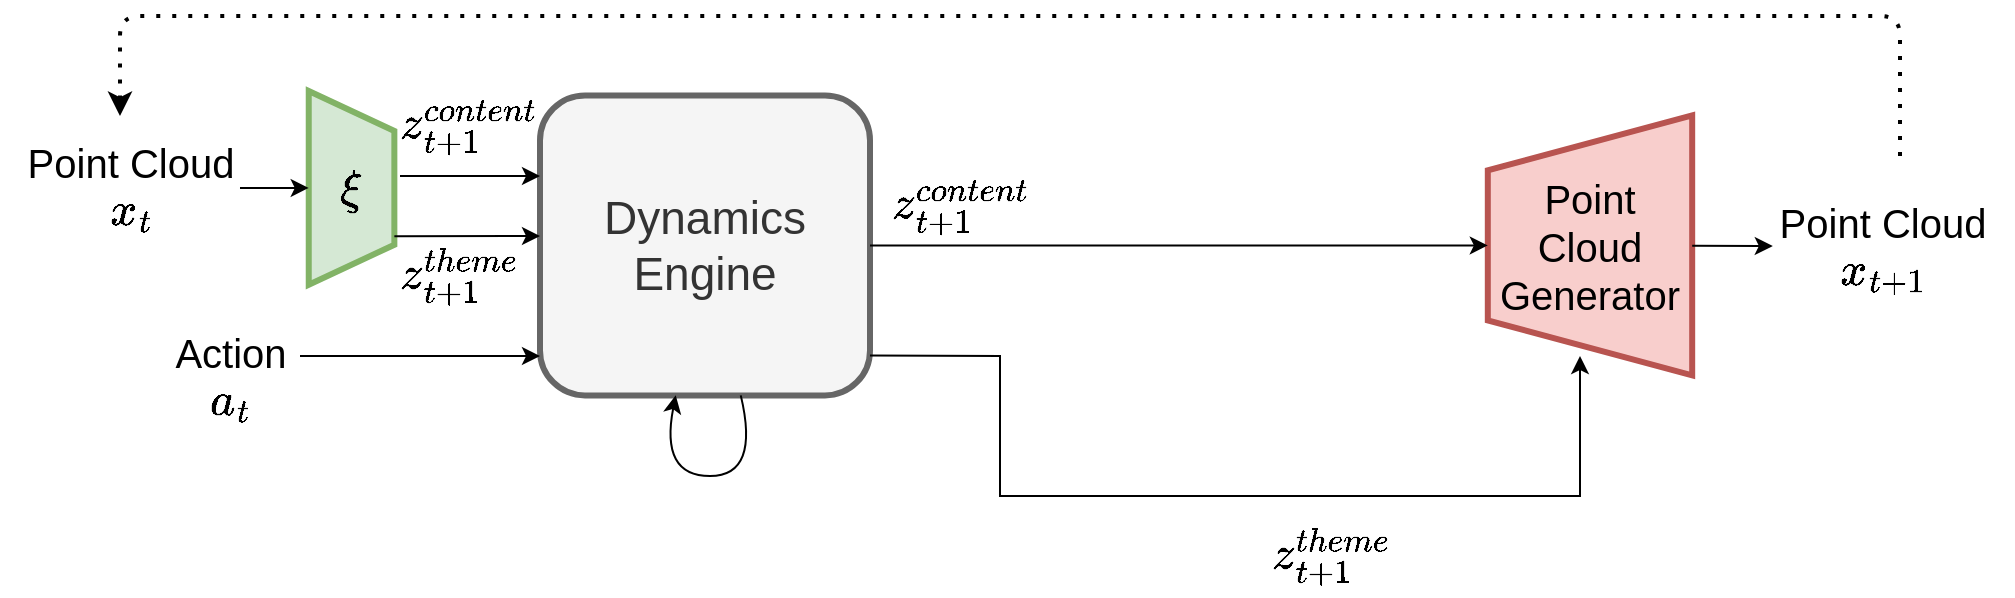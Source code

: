 <mxfile version="21.0.2" type="github">
  <diagram id="EVrbKENyEVnjGAG4AELT" name="Page-1">
    <mxGraphModel dx="1659" dy="885" grid="1" gridSize="10" guides="1" tooltips="1" connect="1" arrows="1" fold="1" page="1" pageScale="1" pageWidth="1169" pageHeight="827" math="1" shadow="0">
      <root>
        <mxCell id="0" />
        <mxCell id="1" parent="0" />
        <mxCell id="rsoeOqy-VsgO8BAAmOL_-3" value="$$\xi$$" style="shape=trapezoid;perimeter=trapezoidPerimeter;whiteSpace=wrap;html=1;fixedSize=1;rotation=90;horizontal=0;fontSize=20;fillColor=#d5e8d4;strokeColor=#82b366;strokeWidth=3;" parent="1" vertex="1">
          <mxGeometry x="137.34" y="254.53" width="96.87" height="42.81" as="geometry" />
        </mxCell>
        <mxCell id="rsoeOqy-VsgO8BAAmOL_-4" value="&lt;p style=&quot;line-height: 130%; font-size: 23px;&quot;&gt;&lt;/p&gt;&lt;div style=&quot;font-size: 23px;&quot;&gt;&lt;font style=&quot;font-size: 23px;&quot;&gt;Dynamics&lt;/font&gt;&lt;/div&gt;&lt;div style=&quot;font-size: 23px;&quot;&gt;&lt;font style=&quot;font-size: 23px;&quot;&gt;Engine&lt;/font&gt;&lt;/div&gt;&lt;p style=&quot;font-size: 23px;&quot;&gt;&lt;/p&gt;" style="rounded=1;whiteSpace=wrap;html=1;fillColor=#f5f5f5;strokeColor=#666666;fontColor=#333333;strokeWidth=3;" parent="1" vertex="1">
          <mxGeometry x="280" y="229.69" width="165" height="150" as="geometry" />
        </mxCell>
        <mxCell id="rsoeOqy-VsgO8BAAmOL_-5" value="Point Cloud Generator" style="shape=trapezoid;perimeter=trapezoidPerimeter;whiteSpace=wrap;html=1;fixedSize=1;fontSize=20;rotation=90;horizontal=0;direction=east;flipV=1;size=27.5;fillColor=#f8cecc;strokeColor=#b85450;strokeWidth=3;" parent="1" vertex="1">
          <mxGeometry x="740" y="253.6" width="130" height="102.19" as="geometry" />
        </mxCell>
        <mxCell id="rsoeOqy-VsgO8BAAmOL_-10" value="" style="endArrow=classic;html=1;rounded=0;fontSize=20;" parent="1" source="rsoeOqy-VsgO8BAAmOL_-4" target="rsoeOqy-VsgO8BAAmOL_-5" edge="1">
          <mxGeometry width="50" height="50" relative="1" as="geometry">
            <mxPoint x="435" y="345" as="sourcePoint" />
            <mxPoint x="485" y="295" as="targetPoint" />
          </mxGeometry>
        </mxCell>
        <mxCell id="rsoeOqy-VsgO8BAAmOL_-11" value="" style="endArrow=classic;html=1;rounded=0;fontSize=20;" parent="1" edge="1">
          <mxGeometry width="50" height="50" relative="1" as="geometry">
            <mxPoint x="210" y="270" as="sourcePoint" />
            <mxPoint x="280" y="270" as="targetPoint" />
          </mxGeometry>
        </mxCell>
        <mxCell id="rsoeOqy-VsgO8BAAmOL_-12" value="" style="endArrow=classic;html=1;rounded=0;fontSize=20;exitX=0.75;exitY=0;exitDx=0;exitDy=0;" parent="1" source="rsoeOqy-VsgO8BAAmOL_-3" edge="1">
          <mxGeometry width="50" height="50" relative="1" as="geometry">
            <mxPoint x="225" y="283" as="sourcePoint" />
            <mxPoint x="280" y="300" as="targetPoint" />
          </mxGeometry>
        </mxCell>
        <mxCell id="rsoeOqy-VsgO8BAAmOL_-14" value="&lt;div&gt;Point Cloud&lt;/div&gt;&lt;div&gt;\(x_t\)&lt;/div&gt;" style="text;html=1;align=center;verticalAlign=middle;resizable=0;points=[];autosize=1;strokeColor=none;fillColor=none;fontSize=20;" parent="1" vertex="1">
          <mxGeometry x="10" y="245" width="130" height="60" as="geometry" />
        </mxCell>
        <mxCell id="rsoeOqy-VsgO8BAAmOL_-15" value="" style="endArrow=classic;html=1;rounded=0;fontSize=20;" parent="1" target="rsoeOqy-VsgO8BAAmOL_-3" edge="1">
          <mxGeometry width="50" height="50" relative="1" as="geometry">
            <mxPoint x="130" y="276" as="sourcePoint" />
            <mxPoint x="425" y="360" as="targetPoint" />
          </mxGeometry>
        </mxCell>
        <mxCell id="rsoeOqy-VsgO8BAAmOL_-16" value="&lt;div&gt;Action&lt;/div&gt;&lt;div&gt;\(a_t\)&lt;/div&gt;" style="text;html=1;align=center;verticalAlign=middle;resizable=0;points=[];autosize=1;strokeColor=none;fillColor=none;fontSize=20;" parent="1" vertex="1">
          <mxGeometry x="85" y="340" width="80" height="60" as="geometry" />
        </mxCell>
        <mxCell id="rsoeOqy-VsgO8BAAmOL_-17" value="" style="endArrow=classic;html=1;rounded=0;fontSize=20;" parent="1" edge="1">
          <mxGeometry width="50" height="50" relative="1" as="geometry">
            <mxPoint x="160" y="360" as="sourcePoint" />
            <mxPoint x="280" y="360" as="targetPoint" />
          </mxGeometry>
        </mxCell>
        <mxCell id="rsoeOqy-VsgO8BAAmOL_-18" value="&lt;div&gt;Point Cloud&lt;/div&gt;&lt;div&gt;\(x_{t+1}\)&lt;/div&gt;" style="text;html=1;align=center;verticalAlign=middle;resizable=0;points=[];autosize=1;strokeColor=none;fillColor=none;fontSize=20;" parent="1" vertex="1">
          <mxGeometry x="886.41" y="274.69" width="130" height="60" as="geometry" />
        </mxCell>
        <mxCell id="rsoeOqy-VsgO8BAAmOL_-19" value="" style="endArrow=classic;html=1;rounded=0;fontSize=20;" parent="1" source="rsoeOqy-VsgO8BAAmOL_-5" edge="1">
          <mxGeometry width="50" height="50" relative="1" as="geometry">
            <mxPoint x="836.41" y="440" as="sourcePoint" />
            <mxPoint x="896.41" y="305" as="targetPoint" />
          </mxGeometry>
        </mxCell>
        <mxCell id="rsoeOqy-VsgO8BAAmOL_-21" value="" style="endArrow=classic;html=1;rounded=0;fontSize=20;exitX=1;exitY=0.867;exitDx=0;exitDy=0;exitPerimeter=0;" parent="1" source="rsoeOqy-VsgO8BAAmOL_-4" edge="1">
          <mxGeometry width="50" height="50" relative="1" as="geometry">
            <mxPoint x="463" y="360" as="sourcePoint" />
            <mxPoint x="800" y="360" as="targetPoint" />
            <Array as="points">
              <mxPoint x="510" y="360" />
              <mxPoint x="510" y="430" />
              <mxPoint x="800" y="430" />
            </Array>
          </mxGeometry>
        </mxCell>
        <mxCell id="rsoeOqy-VsgO8BAAmOL_-22" value="" style="curved=1;endArrow=classic;html=1;rounded=0;fontSize=20;" parent="1" source="rsoeOqy-VsgO8BAAmOL_-4" target="rsoeOqy-VsgO8BAAmOL_-4" edge="1">
          <mxGeometry width="50" height="50" relative="1" as="geometry">
            <mxPoint x="350" y="490" as="sourcePoint" />
            <mxPoint x="400" y="440" as="targetPoint" />
            <Array as="points">
              <mxPoint x="390" y="420" />
              <mxPoint x="340" y="420" />
            </Array>
          </mxGeometry>
        </mxCell>
        <mxCell id="rsoeOqy-VsgO8BAAmOL_-23" value="" style="endArrow=classic;dashed=1;html=1;dashPattern=1 3;strokeWidth=2;rounded=1;fontSize=20;startArrow=none;startFill=0;endFill=1;" parent="1" edge="1">
          <mxGeometry width="50" height="50" relative="1" as="geometry">
            <mxPoint x="960" y="260" as="sourcePoint" />
            <mxPoint x="70" y="240" as="targetPoint" />
            <Array as="points">
              <mxPoint x="960" y="190" />
              <mxPoint x="70" y="190" />
            </Array>
          </mxGeometry>
        </mxCell>
        <mxCell id="rsoeOqy-VsgO8BAAmOL_-26" value="&lt;div&gt;\(z^{theme}_{t+1}\)&lt;/div&gt;" style="text;html=1;align=center;verticalAlign=middle;resizable=0;points=[];autosize=1;strokeColor=none;fillColor=none;fontSize=20;" parent="1" vertex="1">
          <mxGeometry x="580" y="440" width="190" height="40" as="geometry" />
        </mxCell>
        <mxCell id="rsoeOqy-VsgO8BAAmOL_-27" value="&lt;div&gt;\(z^{content}_{t+1}\)&lt;/div&gt;" style="text;html=1;align=center;verticalAlign=middle;resizable=0;points=[];autosize=1;strokeColor=none;fillColor=none;fontSize=20;" parent="1" vertex="1">
          <mxGeometry x="390" y="265" width="200" height="40" as="geometry" />
        </mxCell>
        <mxCell id="rsoeOqy-VsgO8BAAmOL_-28" value="&lt;div&gt;\(z^{theme}_{t+1}\)&lt;/div&gt;" style="text;html=1;align=center;verticalAlign=middle;resizable=0;points=[];autosize=1;strokeColor=none;fillColor=none;fontSize=20;" parent="1" vertex="1">
          <mxGeometry x="144.07" y="300" width="190" height="40" as="geometry" />
        </mxCell>
        <mxCell id="rsoeOqy-VsgO8BAAmOL_-29" value="&lt;div&gt;\(z^{content}_{t+1}\)&lt;/div&gt;" style="text;html=1;align=center;verticalAlign=middle;resizable=0;points=[];autosize=1;strokeColor=none;fillColor=none;fontSize=20;" parent="1" vertex="1">
          <mxGeometry x="144.07" y="225" width="200" height="40" as="geometry" />
        </mxCell>
      </root>
    </mxGraphModel>
  </diagram>
</mxfile>

